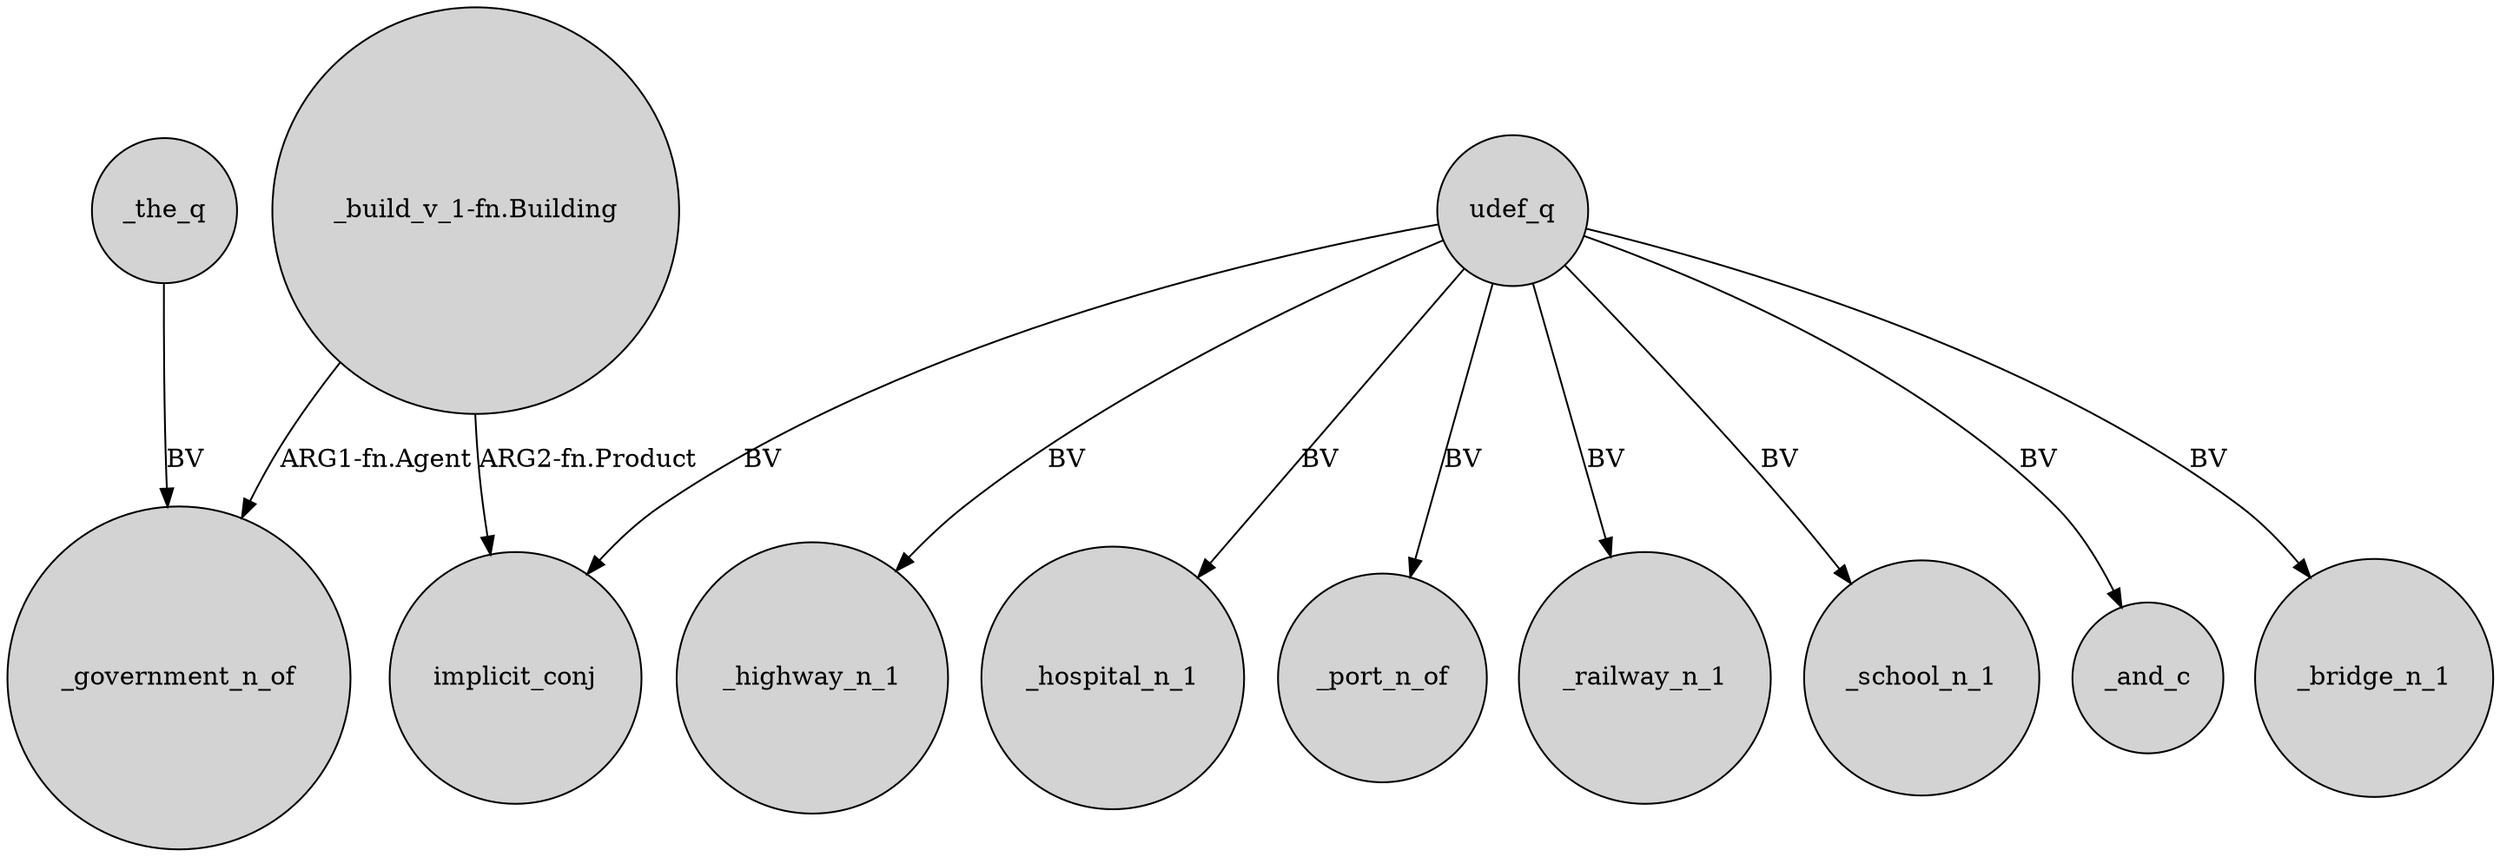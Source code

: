 digraph {
	node [shape=circle style=filled]
	_the_q -> _government_n_of [label=BV]
	"_build_v_1-fn.Building" -> _government_n_of [label="ARG1-fn.Agent"]
	udef_q -> _highway_n_1 [label=BV]
	udef_q -> _hospital_n_1 [label=BV]
	udef_q -> _port_n_of [label=BV]
	udef_q -> _railway_n_1 [label=BV]
	"_build_v_1-fn.Building" -> implicit_conj [label="ARG2-fn.Product"]
	udef_q -> implicit_conj [label=BV]
	udef_q -> _school_n_1 [label=BV]
	udef_q -> _and_c [label=BV]
	udef_q -> _bridge_n_1 [label=BV]
}
